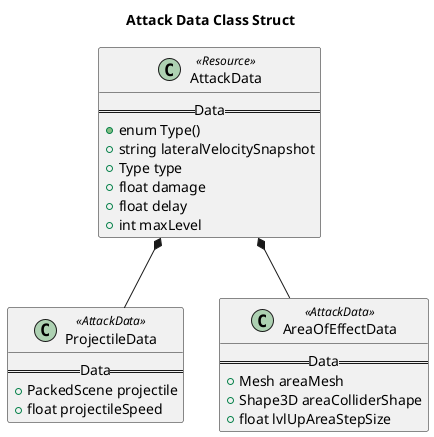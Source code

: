 @startuml Attack Data Class Struct

title Attack Data Class Struct

class AttackData <<Resource>>{
    == Data ==
    + enum Type()
    + string lateralVelocitySnapshot
    + Type type
    + float damage
    + float delay
    + int maxLevel
}

class ProjectileData <<AttackData>> {
    == Data ==
    + PackedScene projectile
    + float projectileSpeed
}

class AreaOfEffectData <<AttackData>> {
    == Data ==
    + Mesh areaMesh
    + Shape3D areaColliderShape
    + float lvlUpAreaStepSize
}

AttackData *-- ProjectileData
AttackData *-- AreaOfEffectData

@enduml